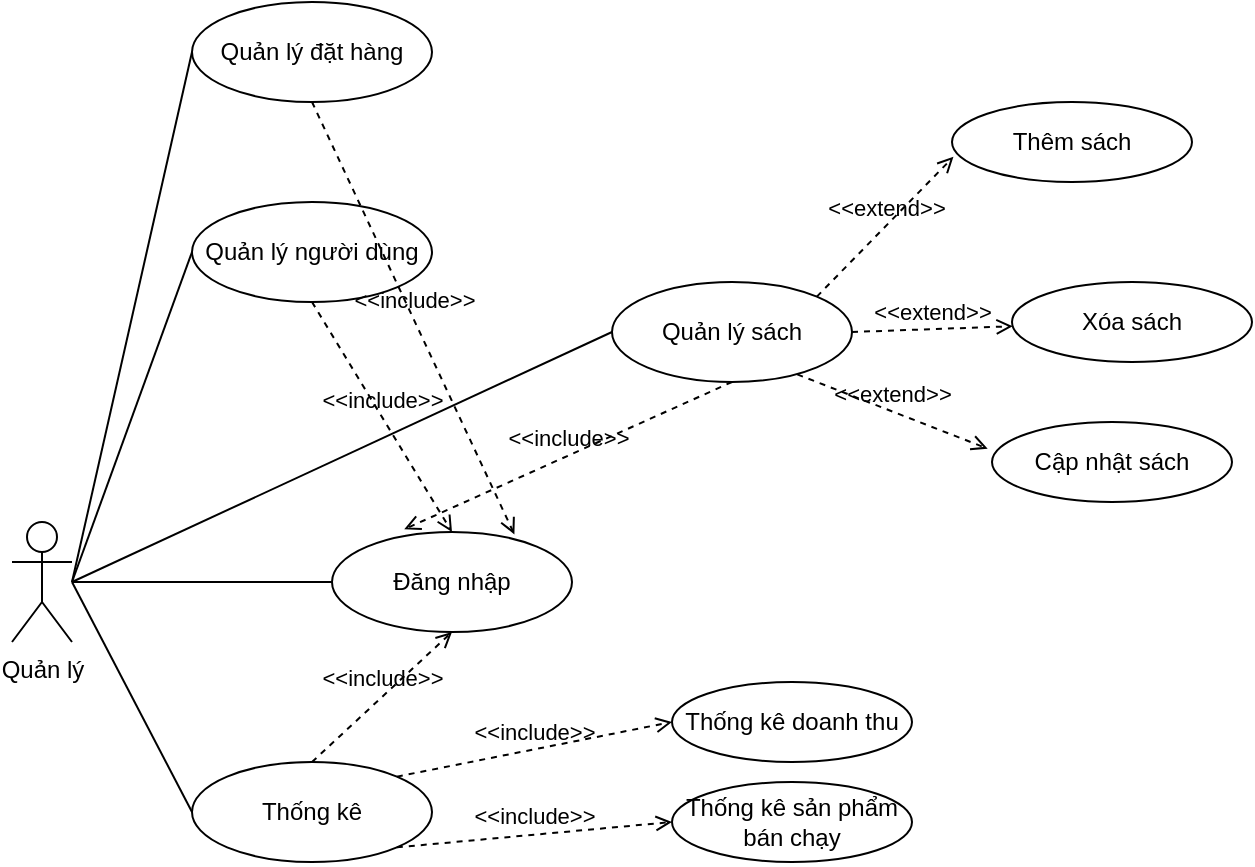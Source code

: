 <mxfile version="19.0.3" type="device" pages="2"><diagram id="OlqTwOW_WtFPQ-3igobt" name="Quản lý"><mxGraphModel dx="731" dy="1612" grid="1" gridSize="10" guides="1" tooltips="1" connect="1" arrows="1" fold="1" page="1" pageScale="1" pageWidth="850" pageHeight="1100" math="0" shadow="0"><root><mxCell id="0"/><mxCell id="1" parent="0"/><mxCell id="lH2vFEID_7n0E1pQDttz-1" value="Quản lý" style="shape=umlActor;verticalLabelPosition=bottom;verticalAlign=top;html=1;outlineConnect=0;" vertex="1" parent="1"><mxGeometry x="150" y="220" width="30" height="60" as="geometry"/></mxCell><mxCell id="z2e93mp3JV7YXbLXSK2h-1" value="" style="endArrow=none;html=1;rounded=0;" edge="1" parent="1" source="lH2vFEID_7n0E1pQDttz-1" target="z2e93mp3JV7YXbLXSK2h-2"><mxGeometry width="50" height="50" relative="1" as="geometry"><mxPoint x="350" y="290" as="sourcePoint"/><mxPoint x="280" y="250" as="targetPoint"/></mxGeometry></mxCell><mxCell id="z2e93mp3JV7YXbLXSK2h-2" value="Đăng nhập" style="ellipse;whiteSpace=wrap;html=1;" vertex="1" parent="1"><mxGeometry x="310" y="225" width="120" height="50" as="geometry"/></mxCell><mxCell id="z2e93mp3JV7YXbLXSK2h-4" value="Quản lý sách" style="ellipse;whiteSpace=wrap;html=1;" vertex="1" parent="1"><mxGeometry x="450" y="100" width="120" height="50" as="geometry"/></mxCell><mxCell id="z2e93mp3JV7YXbLXSK2h-5" value="Quản lý người dùng" style="ellipse;whiteSpace=wrap;html=1;" vertex="1" parent="1"><mxGeometry x="240" y="60" width="120" height="50" as="geometry"/></mxCell><mxCell id="z2e93mp3JV7YXbLXSK2h-6" value="Quản lý đặt hàng" style="ellipse;whiteSpace=wrap;html=1;" vertex="1" parent="1"><mxGeometry x="240" y="-40" width="120" height="50" as="geometry"/></mxCell><mxCell id="z2e93mp3JV7YXbLXSK2h-7" value="Thống kê" style="ellipse;whiteSpace=wrap;html=1;" vertex="1" parent="1"><mxGeometry x="240" y="340" width="120" height="50" as="geometry"/></mxCell><mxCell id="z2e93mp3JV7YXbLXSK2h-8" value="" style="endArrow=none;html=1;rounded=0;exitX=0;exitY=0.5;exitDx=0;exitDy=0;" edge="1" parent="1" source="z2e93mp3JV7YXbLXSK2h-7"><mxGeometry width="50" height="50" relative="1" as="geometry"><mxPoint x="470" y="280" as="sourcePoint"/><mxPoint x="180" y="250" as="targetPoint"/></mxGeometry></mxCell><mxCell id="z2e93mp3JV7YXbLXSK2h-9" value="&amp;lt;&amp;lt;include&amp;gt;&amp;gt;" style="html=1;verticalAlign=bottom;labelBackgroundColor=none;endArrow=open;endFill=0;dashed=1;rounded=0;exitX=0.5;exitY=0;exitDx=0;exitDy=0;entryX=0.5;entryY=1;entryDx=0;entryDy=0;" edge="1" parent="1" source="z2e93mp3JV7YXbLXSK2h-7" target="z2e93mp3JV7YXbLXSK2h-2"><mxGeometry width="160" relative="1" as="geometry"><mxPoint x="370" y="260" as="sourcePoint"/><mxPoint x="450" y="190" as="targetPoint"/></mxGeometry></mxCell><mxCell id="z2e93mp3JV7YXbLXSK2h-10" value="" style="endArrow=none;html=1;rounded=0;entryX=0;entryY=0.5;entryDx=0;entryDy=0;" edge="1" parent="1" target="z2e93mp3JV7YXbLXSK2h-4"><mxGeometry width="50" height="50" relative="1" as="geometry"><mxPoint x="180" y="250" as="sourcePoint"/><mxPoint x="250" y="260" as="targetPoint"/></mxGeometry></mxCell><mxCell id="z2e93mp3JV7YXbLXSK2h-11" value="" style="endArrow=none;html=1;rounded=0;entryX=0;entryY=0.5;entryDx=0;entryDy=0;" edge="1" parent="1" target="z2e93mp3JV7YXbLXSK2h-6"><mxGeometry width="50" height="50" relative="1" as="geometry"><mxPoint x="180" y="250" as="sourcePoint"/><mxPoint x="250" y="185" as="targetPoint"/></mxGeometry></mxCell><mxCell id="z2e93mp3JV7YXbLXSK2h-12" value="" style="endArrow=none;html=1;rounded=0;entryX=0;entryY=0.5;entryDx=0;entryDy=0;" edge="1" parent="1" target="z2e93mp3JV7YXbLXSK2h-5"><mxGeometry width="50" height="50" relative="1" as="geometry"><mxPoint x="180" y="250" as="sourcePoint"/><mxPoint x="260" y="195" as="targetPoint"/></mxGeometry></mxCell><mxCell id="z2e93mp3JV7YXbLXSK2h-13" value="&amp;lt;&amp;lt;include&amp;gt;&amp;gt;" style="html=1;verticalAlign=bottom;labelBackgroundColor=none;endArrow=open;endFill=0;dashed=1;rounded=0;exitX=0.5;exitY=1;exitDx=0;exitDy=0;entryX=0.301;entryY=-0.027;entryDx=0;entryDy=0;entryPerimeter=0;" edge="1" parent="1" source="z2e93mp3JV7YXbLXSK2h-4" target="z2e93mp3JV7YXbLXSK2h-2"><mxGeometry width="160" relative="1" as="geometry"><mxPoint x="410" y="180" as="sourcePoint"/><mxPoint x="570" y="180" as="targetPoint"/></mxGeometry></mxCell><mxCell id="z2e93mp3JV7YXbLXSK2h-14" value="&amp;lt;&amp;lt;include&amp;gt;&amp;gt;" style="html=1;verticalAlign=bottom;labelBackgroundColor=none;endArrow=open;endFill=0;dashed=1;rounded=0;exitX=0.5;exitY=1;exitDx=0;exitDy=0;entryX=0.5;entryY=0;entryDx=0;entryDy=0;" edge="1" parent="1" source="z2e93mp3JV7YXbLXSK2h-5" target="z2e93mp3JV7YXbLXSK2h-2"><mxGeometry width="160" relative="1" as="geometry"><mxPoint x="366.4" y="192.7" as="sourcePoint"/><mxPoint x="411.12" y="233.65" as="targetPoint"/></mxGeometry></mxCell><mxCell id="z2e93mp3JV7YXbLXSK2h-15" value="&amp;lt;&amp;lt;include&amp;gt;&amp;gt;" style="html=1;verticalAlign=bottom;labelBackgroundColor=none;endArrow=open;endFill=0;dashed=1;rounded=0;exitX=0.5;exitY=1;exitDx=0;exitDy=0;entryX=0.76;entryY=0.024;entryDx=0;entryDy=0;entryPerimeter=0;" edge="1" parent="1" source="z2e93mp3JV7YXbLXSK2h-6" target="z2e93mp3JV7YXbLXSK2h-2"><mxGeometry width="160" relative="1" as="geometry"><mxPoint x="376.4" y="202.7" as="sourcePoint"/><mxPoint x="421.12" y="243.65" as="targetPoint"/></mxGeometry></mxCell><mxCell id="z2e93mp3JV7YXbLXSK2h-18" value="&amp;lt;&amp;lt;extend&amp;gt;&amp;gt;" style="html=1;verticalAlign=bottom;labelBackgroundColor=none;endArrow=open;endFill=0;dashed=1;rounded=0;exitX=1;exitY=0;exitDx=0;exitDy=0;entryX=0.006;entryY=0.685;entryDx=0;entryDy=0;entryPerimeter=0;" edge="1" parent="1" source="z2e93mp3JV7YXbLXSK2h-4" target="z2e93mp3JV7YXbLXSK2h-22"><mxGeometry width="160" relative="1" as="geometry"><mxPoint x="410" y="180" as="sourcePoint"/><mxPoint x="610" y="60" as="targetPoint"/></mxGeometry></mxCell><mxCell id="z2e93mp3JV7YXbLXSK2h-19" value="&amp;lt;&amp;lt;extend&amp;gt;&amp;gt;" style="html=1;verticalAlign=bottom;labelBackgroundColor=none;endArrow=open;endFill=0;dashed=1;rounded=0;exitX=1;exitY=0.5;exitDx=0;exitDy=0;" edge="1" parent="1" source="z2e93mp3JV7YXbLXSK2h-4" target="z2e93mp3JV7YXbLXSK2h-21"><mxGeometry width="160" relative="1" as="geometry"><mxPoint x="599.996" y="127.322" as="sourcePoint"/><mxPoint x="650" y="120" as="targetPoint"/></mxGeometry></mxCell><mxCell id="z2e93mp3JV7YXbLXSK2h-20" value="&amp;lt;&amp;lt;extend&amp;gt;&amp;gt;" style="html=1;verticalAlign=bottom;labelBackgroundColor=none;endArrow=open;endFill=0;dashed=1;rounded=0;exitX=0.772;exitY=0.924;exitDx=0;exitDy=0;exitPerimeter=0;entryX=-0.018;entryY=0.333;entryDx=0;entryDy=0;entryPerimeter=0;" edge="1" parent="1" source="z2e93mp3JV7YXbLXSK2h-4" target="z2e93mp3JV7YXbLXSK2h-23"><mxGeometry width="160" relative="1" as="geometry"><mxPoint x="572.426" y="127.322" as="sourcePoint"/><mxPoint x="630" y="160" as="targetPoint"/></mxGeometry></mxCell><mxCell id="z2e93mp3JV7YXbLXSK2h-21" value="Xóa sách" style="ellipse;whiteSpace=wrap;html=1;" vertex="1" parent="1"><mxGeometry x="650" y="100" width="120" height="40" as="geometry"/></mxCell><mxCell id="z2e93mp3JV7YXbLXSK2h-22" value="Thêm sách" style="ellipse;whiteSpace=wrap;html=1;" vertex="1" parent="1"><mxGeometry x="620" y="10" width="120" height="40" as="geometry"/></mxCell><mxCell id="z2e93mp3JV7YXbLXSK2h-23" value="Cập nhật sách" style="ellipse;whiteSpace=wrap;html=1;" vertex="1" parent="1"><mxGeometry x="640" y="170" width="120" height="40" as="geometry"/></mxCell><mxCell id="z2e93mp3JV7YXbLXSK2h-24" value="&amp;lt;&amp;lt;include&amp;gt;&amp;gt;" style="html=1;verticalAlign=bottom;labelBackgroundColor=none;endArrow=open;endFill=0;dashed=1;rounded=0;exitX=1;exitY=0;exitDx=0;exitDy=0;entryX=0;entryY=0.5;entryDx=0;entryDy=0;" edge="1" parent="1" source="z2e93mp3JV7YXbLXSK2h-7" target="z2e93mp3JV7YXbLXSK2h-27"><mxGeometry width="160" relative="1" as="geometry"><mxPoint x="310" y="350" as="sourcePoint"/><mxPoint x="480" y="300" as="targetPoint"/></mxGeometry></mxCell><mxCell id="z2e93mp3JV7YXbLXSK2h-25" value="&amp;lt;&amp;lt;include&amp;gt;&amp;gt;" style="html=1;verticalAlign=bottom;labelBackgroundColor=none;endArrow=open;endFill=0;dashed=1;rounded=0;exitX=1;exitY=1;exitDx=0;exitDy=0;entryX=0;entryY=0.5;entryDx=0;entryDy=0;" edge="1" parent="1" source="z2e93mp3JV7YXbLXSK2h-7" target="z2e93mp3JV7YXbLXSK2h-26"><mxGeometry width="160" relative="1" as="geometry"><mxPoint x="352.426" y="357.322" as="sourcePoint"/><mxPoint x="470" y="370" as="targetPoint"/></mxGeometry></mxCell><mxCell id="z2e93mp3JV7YXbLXSK2h-26" value="Thống kê sản phẩm bán chạy" style="ellipse;whiteSpace=wrap;html=1;" vertex="1" parent="1"><mxGeometry x="480" y="350" width="120" height="40" as="geometry"/></mxCell><mxCell id="z2e93mp3JV7YXbLXSK2h-27" value="Thống kê doanh thu" style="ellipse;whiteSpace=wrap;html=1;" vertex="1" parent="1"><mxGeometry x="480" y="300" width="120" height="40" as="geometry"/></mxCell></root></mxGraphModel></diagram><diagram id="sKDJyCnpXRMIXls6lZND" name="Khách hàng"><mxGraphModel dx="731" dy="512" grid="1" gridSize="10" guides="1" tooltips="1" connect="1" arrows="1" fold="1" page="1" pageScale="1" pageWidth="850" pageHeight="1100" math="0" shadow="0"><root><mxCell id="0"/><mxCell id="1" parent="0"/><mxCell id="m3VEFG0JKc5hRepjQdhr-1" value="Khách hàng" style="shape=umlActor;verticalLabelPosition=bottom;verticalAlign=top;html=1;" vertex="1" parent="1"><mxGeometry x="80" y="240" width="30" height="60" as="geometry"/></mxCell><mxCell id="m3VEFG0JKc5hRepjQdhr-2" value="" style="endArrow=none;html=1;rounded=0;" edge="1" parent="1" source="m3VEFG0JKc5hRepjQdhr-1" target="m3VEFG0JKc5hRepjQdhr-4"><mxGeometry width="50" height="50" relative="1" as="geometry"><mxPoint x="350" y="290" as="sourcePoint"/><mxPoint x="240" y="270" as="targetPoint"/></mxGeometry></mxCell><mxCell id="m3VEFG0JKc5hRepjQdhr-3" value="" style="endArrow=none;html=1;rounded=0;entryX=0;entryY=0.5;entryDx=0;entryDy=0;" edge="1" parent="1" target="m3VEFG0JKc5hRepjQdhr-5"><mxGeometry width="50" height="50" relative="1" as="geometry"><mxPoint x="110" y="270" as="sourcePoint"/><mxPoint x="240" y="350" as="targetPoint"/></mxGeometry></mxCell><mxCell id="m3VEFG0JKc5hRepjQdhr-4" value="Đăng nhập" style="ellipse;whiteSpace=wrap;html=1;" vertex="1" parent="1"><mxGeometry x="210" y="245" width="120" height="50" as="geometry"/></mxCell><mxCell id="m3VEFG0JKc5hRepjQdhr-5" value="Đặt hàng" style="ellipse;whiteSpace=wrap;html=1;" vertex="1" parent="1"><mxGeometry x="210" y="370" width="120" height="50" as="geometry"/></mxCell><mxCell id="m3VEFG0JKc5hRepjQdhr-6" value="&amp;lt;&amp;lt;include&amp;gt;&amp;gt;" style="html=1;verticalAlign=bottom;labelBackgroundColor=none;endArrow=open;endFill=0;dashed=1;rounded=0;exitX=0.5;exitY=0;exitDx=0;exitDy=0;entryX=0.5;entryY=1;entryDx=0;entryDy=0;" edge="1" parent="1" source="m3VEFG0JKc5hRepjQdhr-5" target="m3VEFG0JKc5hRepjQdhr-4"><mxGeometry width="160" relative="1" as="geometry"><mxPoint x="300" y="270" as="sourcePoint"/><mxPoint x="460" y="270" as="targetPoint"/></mxGeometry></mxCell><mxCell id="m3VEFG0JKc5hRepjQdhr-7" value="&amp;lt;&amp;lt;extend&amp;gt;&amp;gt;" style="html=1;verticalAlign=bottom;labelBackgroundColor=none;endArrow=open;endFill=0;dashed=1;rounded=0;entryX=0.029;entryY=0.709;entryDx=0;entryDy=0;entryPerimeter=0;" edge="1" parent="1" source="m3VEFG0JKc5hRepjQdhr-5" target="m3VEFG0JKc5hRepjQdhr-10"><mxGeometry width="160" relative="1" as="geometry"><mxPoint x="400" y="320" as="sourcePoint"/><mxPoint x="440" y="300" as="targetPoint"/></mxGeometry></mxCell><mxCell id="m3VEFG0JKc5hRepjQdhr-8" value="&amp;lt;&amp;lt;include&amp;gt;&amp;gt;" style="html=1;verticalAlign=bottom;labelBackgroundColor=none;endArrow=open;endFill=0;dashed=1;rounded=0;exitX=1.017;exitY=0.641;exitDx=0;exitDy=0;exitPerimeter=0;entryX=0;entryY=0.5;entryDx=0;entryDy=0;" edge="1" parent="1" source="m3VEFG0JKc5hRepjQdhr-5" target="m3VEFG0JKc5hRepjQdhr-11"><mxGeometry width="160" relative="1" as="geometry"><mxPoint x="300" y="270" as="sourcePoint"/><mxPoint x="470" y="402" as="targetPoint"/></mxGeometry></mxCell><mxCell id="m3VEFG0JKc5hRepjQdhr-10" value="Thêm sản phẩm vào giỏ hàng" style="ellipse;whiteSpace=wrap;html=1;" vertex="1" parent="1"><mxGeometry x="470" y="245" width="120" height="50" as="geometry"/></mxCell><mxCell id="m3VEFG0JKc5hRepjQdhr-11" value="Thanh toán" style="ellipse;whiteSpace=wrap;html=1;" vertex="1" parent="1"><mxGeometry x="450" y="380" width="120" height="50" as="geometry"/></mxCell><mxCell id="m3VEFG0JKc5hRepjQdhr-12" value="&amp;lt;&amp;lt;include&amp;gt;&amp;gt;" style="html=1;verticalAlign=bottom;labelBackgroundColor=none;endArrow=open;endFill=0;dashed=1;rounded=0;exitX=0.788;exitY=0.999;exitDx=0;exitDy=0;exitPerimeter=0;entryX=0;entryY=0.5;entryDx=0;entryDy=0;" edge="1" parent="1" source="m3VEFG0JKc5hRepjQdhr-5" target="m3VEFG0JKc5hRepjQdhr-14"><mxGeometry width="160" relative="1" as="geometry"><mxPoint x="342.04" y="412.05" as="sourcePoint"/><mxPoint x="450" y="460" as="targetPoint"/></mxGeometry></mxCell><mxCell id="m3VEFG0JKc5hRepjQdhr-14" value="Tìm sản phẩm" style="ellipse;whiteSpace=wrap;html=1;" vertex="1" parent="1"><mxGeometry x="450" y="450" width="120" height="50" as="geometry"/></mxCell></root></mxGraphModel></diagram></mxfile>